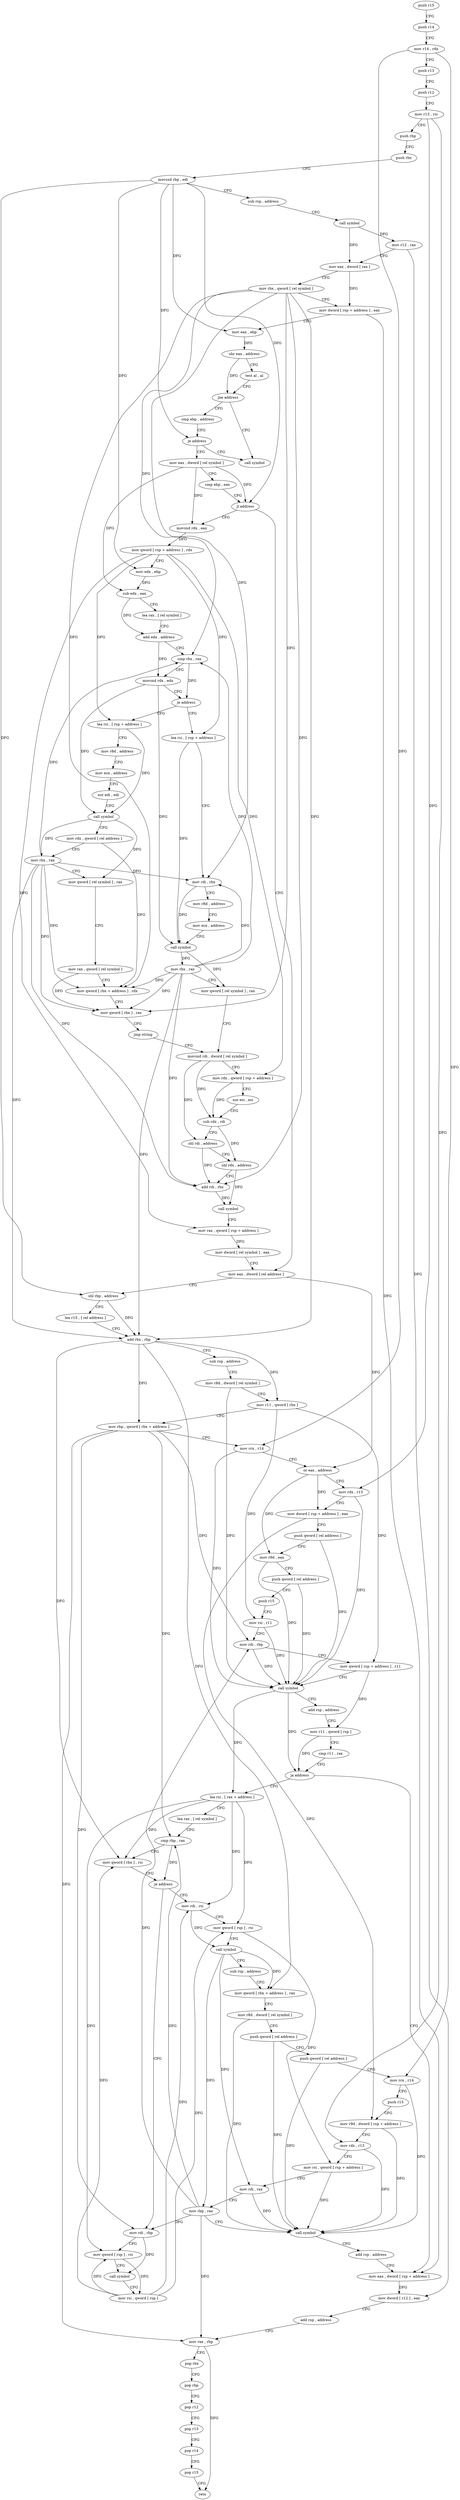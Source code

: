 digraph "func" {
"4230816" [label = "push r15" ]
"4230818" [label = "push r14" ]
"4230820" [label = "mov r14 , rdx" ]
"4230823" [label = "push r13" ]
"4230825" [label = "push r12" ]
"4230827" [label = "mov r13 , rsi" ]
"4230830" [label = "push rbp" ]
"4230831" [label = "push rbx" ]
"4230832" [label = "movsxd rbp , edi" ]
"4230835" [label = "sub rsp , address" ]
"4230839" [label = "call symbol" ]
"4230844" [label = "mov r12 , rax" ]
"4230847" [label = "mov eax , dword [ rax ]" ]
"4230849" [label = "mov rbx , qword [ rel symbol ]" ]
"4230856" [label = "mov dword [ rsp + address ] , eax" ]
"4230860" [label = "mov eax , ebp" ]
"4230862" [label = "shr eax , address" ]
"4230865" [label = "test al , al" ]
"4230867" [label = "jne address" ]
"4231299" [label = "call symbol" ]
"4230873" [label = "cmp ebp , address" ]
"4230879" [label = "je address" ]
"4230885" [label = "mov eax , dword [ rel symbol ]" ]
"4230891" [label = "cmp ebp , eax" ]
"4230893" [label = "jl address" ]
"4231007" [label = "mov eax , dword [ rel address ]" ]
"4230895" [label = "movsxd rdx , eax" ]
"4231013" [label = "shl rbp , address" ]
"4231017" [label = "lea r15 , [ rel address ]" ]
"4231024" [label = "add rbx , rbp" ]
"4231027" [label = "sub rsp , address" ]
"4231031" [label = "mov r8d , dword [ rel symbol ]" ]
"4231038" [label = "mov r11 , qword [ rbx ]" ]
"4231041" [label = "mov rbp , qword [ rbx + address ]" ]
"4231045" [label = "mov rcx , r14" ]
"4231048" [label = "or eax , address" ]
"4231051" [label = "mov rdx , r13" ]
"4231054" [label = "mov dword [ rsp + address ] , eax" ]
"4231058" [label = "push qword [ rel address ]" ]
"4231064" [label = "mov r9d , eax" ]
"4231067" [label = "push qword [ rel address ]" ]
"4231073" [label = "push r15" ]
"4231075" [label = "mov rsi , r11" ]
"4231078" [label = "mov rdi , rbp" ]
"4231081" [label = "mov qword [ rsp + address ] , r11" ]
"4231086" [label = "call symbol" ]
"4231091" [label = "add rsp , address" ]
"4231095" [label = "mov r11 , qword [ rsp ]" ]
"4231099" [label = "cmp r11 , rax" ]
"4231102" [label = "ja address" ]
"4231211" [label = "mov eax , dword [ rsp + address ]" ]
"4231104" [label = "lea rsi , [ rax + address ]" ]
"4230898" [label = "mov qword [ rsp + address ] , rdx" ]
"4230903" [label = "mov edx , ebp" ]
"4230905" [label = "sub edx , eax" ]
"4230907" [label = "lea rax , [ rel symbol ]" ]
"4230914" [label = "add edx , address" ]
"4230917" [label = "cmp rbx , rax" ]
"4230920" [label = "movsxd rdx , edx" ]
"4230923" [label = "je address" ]
"4231240" [label = "lea rsi , [ rsp + address ]" ]
"4230929" [label = "lea rsi , [ rsp + address ]" ]
"4231215" [label = "mov dword [ r12 ] , eax" ]
"4231219" [label = "add rsp , address" ]
"4231223" [label = "mov rax , rbp" ]
"4231226" [label = "pop rbx" ]
"4231227" [label = "pop rbp" ]
"4231228" [label = "pop r12" ]
"4231230" [label = "pop r13" ]
"4231232" [label = "pop r14" ]
"4231234" [label = "pop r15" ]
"4231236" [label = "retn" ]
"4231108" [label = "lea rax , [ rel symbol ]" ]
"4231115" [label = "cmp rbp , rax" ]
"4231118" [label = "mov qword [ rbx ] , rsi" ]
"4231121" [label = "je address" ]
"4231139" [label = "mov rdi , rsi" ]
"4231123" [label = "mov rdi , rbp" ]
"4231245" [label = "mov r8d , address" ]
"4231251" [label = "mov ecx , address" ]
"4231256" [label = "xor edi , edi" ]
"4231258" [label = "call symbol" ]
"4231263" [label = "mov rdx , qword [ rel address ]" ]
"4231270" [label = "mov rbx , rax" ]
"4231273" [label = "mov qword [ rel symbol ] , rax" ]
"4231280" [label = "mov rax , qword [ rel symbol ]" ]
"4231287" [label = "mov qword [ rbx + address ] , rdx" ]
"4231291" [label = "mov qword [ rbx ] , rax" ]
"4231294" [label = "jmp string" ]
"4230963" [label = "movsxd rdi , dword [ rel symbol ]" ]
"4230934" [label = "mov rdi , rbx" ]
"4230937" [label = "mov r8d , address" ]
"4230943" [label = "mov ecx , address" ]
"4230948" [label = "call symbol" ]
"4230953" [label = "mov rbx , rax" ]
"4230956" [label = "mov qword [ rel symbol ] , rax" ]
"4231142" [label = "mov qword [ rsp ] , rsi" ]
"4231146" [label = "call symbol" ]
"4231151" [label = "sub rsp , address" ]
"4231155" [label = "mov qword [ rbx + address ] , rax" ]
"4231159" [label = "mov r8d , dword [ rel symbol ]" ]
"4231166" [label = "push qword [ rel address ]" ]
"4231172" [label = "push qword [ rel address ]" ]
"4231178" [label = "mov rcx , r14" ]
"4231181" [label = "push r15" ]
"4231183" [label = "mov r9d , dword [ rsp + address ]" ]
"4231188" [label = "mov rdx , r13" ]
"4231191" [label = "mov rsi , qword [ rsp + address ]" ]
"4231196" [label = "mov rdi , rax" ]
"4231199" [label = "mov rbp , rax" ]
"4231202" [label = "call symbol" ]
"4231207" [label = "add rsp , address" ]
"4231126" [label = "mov qword [ rsp ] , rsi" ]
"4231130" [label = "call symbol" ]
"4231135" [label = "mov rsi , qword [ rsp ]" ]
"4230970" [label = "mov rdx , qword [ rsp + address ]" ]
"4230975" [label = "xor esi , esi" ]
"4230977" [label = "sub rdx , rdi" ]
"4230980" [label = "shl rdi , address" ]
"4230984" [label = "shl rdx , address" ]
"4230988" [label = "add rdi , rbx" ]
"4230991" [label = "call symbol" ]
"4230996" [label = "mov rax , qword [ rsp + address ]" ]
"4231001" [label = "mov dword [ rel symbol ] , eax" ]
"4230816" -> "4230818" [ label = "CFG" ]
"4230818" -> "4230820" [ label = "CFG" ]
"4230820" -> "4230823" [ label = "CFG" ]
"4230820" -> "4231045" [ label = "DFG" ]
"4230820" -> "4231178" [ label = "DFG" ]
"4230823" -> "4230825" [ label = "CFG" ]
"4230825" -> "4230827" [ label = "CFG" ]
"4230827" -> "4230830" [ label = "CFG" ]
"4230827" -> "4231051" [ label = "DFG" ]
"4230827" -> "4231188" [ label = "DFG" ]
"4230830" -> "4230831" [ label = "CFG" ]
"4230831" -> "4230832" [ label = "CFG" ]
"4230832" -> "4230835" [ label = "CFG" ]
"4230832" -> "4230860" [ label = "DFG" ]
"4230832" -> "4230879" [ label = "DFG" ]
"4230832" -> "4230893" [ label = "DFG" ]
"4230832" -> "4231013" [ label = "DFG" ]
"4230832" -> "4230903" [ label = "DFG" ]
"4230835" -> "4230839" [ label = "CFG" ]
"4230839" -> "4230844" [ label = "DFG" ]
"4230839" -> "4230847" [ label = "DFG" ]
"4230844" -> "4230847" [ label = "CFG" ]
"4230844" -> "4231215" [ label = "DFG" ]
"4230847" -> "4230849" [ label = "CFG" ]
"4230847" -> "4230856" [ label = "DFG" ]
"4230849" -> "4230856" [ label = "CFG" ]
"4230849" -> "4231024" [ label = "DFG" ]
"4230849" -> "4230917" [ label = "DFG" ]
"4230849" -> "4231287" [ label = "DFG" ]
"4230849" -> "4231291" [ label = "DFG" ]
"4230849" -> "4230934" [ label = "DFG" ]
"4230849" -> "4230988" [ label = "DFG" ]
"4230856" -> "4230860" [ label = "CFG" ]
"4230856" -> "4231211" [ label = "DFG" ]
"4230860" -> "4230862" [ label = "DFG" ]
"4230862" -> "4230865" [ label = "CFG" ]
"4230862" -> "4230867" [ label = "DFG" ]
"4230865" -> "4230867" [ label = "CFG" ]
"4230867" -> "4231299" [ label = "CFG" ]
"4230867" -> "4230873" [ label = "CFG" ]
"4230873" -> "4230879" [ label = "CFG" ]
"4230879" -> "4231299" [ label = "CFG" ]
"4230879" -> "4230885" [ label = "CFG" ]
"4230885" -> "4230891" [ label = "CFG" ]
"4230885" -> "4230893" [ label = "DFG" ]
"4230885" -> "4230895" [ label = "DFG" ]
"4230885" -> "4230905" [ label = "DFG" ]
"4230891" -> "4230893" [ label = "CFG" ]
"4230893" -> "4231007" [ label = "CFG" ]
"4230893" -> "4230895" [ label = "CFG" ]
"4231007" -> "4231013" [ label = "CFG" ]
"4231007" -> "4231048" [ label = "DFG" ]
"4230895" -> "4230898" [ label = "DFG" ]
"4231013" -> "4231017" [ label = "CFG" ]
"4231013" -> "4231024" [ label = "DFG" ]
"4231017" -> "4231024" [ label = "CFG" ]
"4231024" -> "4231027" [ label = "CFG" ]
"4231024" -> "4231038" [ label = "DFG" ]
"4231024" -> "4231041" [ label = "DFG" ]
"4231024" -> "4231118" [ label = "DFG" ]
"4231024" -> "4231155" [ label = "DFG" ]
"4231027" -> "4231031" [ label = "CFG" ]
"4231031" -> "4231038" [ label = "CFG" ]
"4231031" -> "4231086" [ label = "DFG" ]
"4231038" -> "4231041" [ label = "CFG" ]
"4231038" -> "4231075" [ label = "DFG" ]
"4231038" -> "4231081" [ label = "DFG" ]
"4231041" -> "4231045" [ label = "CFG" ]
"4231041" -> "4231078" [ label = "DFG" ]
"4231041" -> "4231223" [ label = "DFG" ]
"4231041" -> "4231115" [ label = "DFG" ]
"4231041" -> "4231123" [ label = "DFG" ]
"4231045" -> "4231048" [ label = "CFG" ]
"4231045" -> "4231086" [ label = "DFG" ]
"4231048" -> "4231051" [ label = "CFG" ]
"4231048" -> "4231054" [ label = "DFG" ]
"4231048" -> "4231064" [ label = "DFG" ]
"4231051" -> "4231054" [ label = "CFG" ]
"4231051" -> "4231086" [ label = "DFG" ]
"4231054" -> "4231058" [ label = "CFG" ]
"4231054" -> "4231183" [ label = "DFG" ]
"4231058" -> "4231064" [ label = "CFG" ]
"4231058" -> "4231086" [ label = "DFG" ]
"4231064" -> "4231067" [ label = "CFG" ]
"4231064" -> "4231086" [ label = "DFG" ]
"4231067" -> "4231073" [ label = "CFG" ]
"4231067" -> "4231086" [ label = "DFG" ]
"4231073" -> "4231075" [ label = "CFG" ]
"4231075" -> "4231078" [ label = "CFG" ]
"4231075" -> "4231086" [ label = "DFG" ]
"4231078" -> "4231081" [ label = "CFG" ]
"4231078" -> "4231086" [ label = "DFG" ]
"4231081" -> "4231086" [ label = "CFG" ]
"4231081" -> "4231095" [ label = "DFG" ]
"4231086" -> "4231091" [ label = "CFG" ]
"4231086" -> "4231102" [ label = "DFG" ]
"4231086" -> "4231104" [ label = "DFG" ]
"4231091" -> "4231095" [ label = "CFG" ]
"4231095" -> "4231099" [ label = "CFG" ]
"4231095" -> "4231102" [ label = "DFG" ]
"4231099" -> "4231102" [ label = "CFG" ]
"4231102" -> "4231211" [ label = "CFG" ]
"4231102" -> "4231104" [ label = "CFG" ]
"4231211" -> "4231215" [ label = "DFG" ]
"4231104" -> "4231108" [ label = "CFG" ]
"4231104" -> "4231118" [ label = "DFG" ]
"4231104" -> "4231139" [ label = "DFG" ]
"4231104" -> "4231142" [ label = "DFG" ]
"4231104" -> "4231126" [ label = "DFG" ]
"4230898" -> "4230903" [ label = "CFG" ]
"4230898" -> "4230970" [ label = "DFG" ]
"4230898" -> "4230996" [ label = "DFG" ]
"4230898" -> "4231240" [ label = "DFG" ]
"4230898" -> "4230929" [ label = "DFG" ]
"4230903" -> "4230905" [ label = "DFG" ]
"4230905" -> "4230907" [ label = "CFG" ]
"4230905" -> "4230914" [ label = "DFG" ]
"4230907" -> "4230914" [ label = "CFG" ]
"4230914" -> "4230917" [ label = "CFG" ]
"4230914" -> "4230920" [ label = "DFG" ]
"4230917" -> "4230920" [ label = "CFG" ]
"4230917" -> "4230923" [ label = "DFG" ]
"4230920" -> "4230923" [ label = "CFG" ]
"4230920" -> "4231258" [ label = "DFG" ]
"4230920" -> "4230948" [ label = "DFG" ]
"4230923" -> "4231240" [ label = "CFG" ]
"4230923" -> "4230929" [ label = "CFG" ]
"4231240" -> "4231245" [ label = "CFG" ]
"4231240" -> "4231258" [ label = "DFG" ]
"4230929" -> "4230934" [ label = "CFG" ]
"4230929" -> "4230948" [ label = "DFG" ]
"4231215" -> "4231219" [ label = "CFG" ]
"4231219" -> "4231223" [ label = "CFG" ]
"4231223" -> "4231226" [ label = "CFG" ]
"4231223" -> "4231236" [ label = "DFG" ]
"4231226" -> "4231227" [ label = "CFG" ]
"4231227" -> "4231228" [ label = "CFG" ]
"4231228" -> "4231230" [ label = "CFG" ]
"4231230" -> "4231232" [ label = "CFG" ]
"4231232" -> "4231234" [ label = "CFG" ]
"4231234" -> "4231236" [ label = "CFG" ]
"4231108" -> "4231115" [ label = "CFG" ]
"4231115" -> "4231118" [ label = "CFG" ]
"4231115" -> "4231121" [ label = "DFG" ]
"4231118" -> "4231121" [ label = "CFG" ]
"4231121" -> "4231139" [ label = "CFG" ]
"4231121" -> "4231123" [ label = "CFG" ]
"4231139" -> "4231142" [ label = "CFG" ]
"4231139" -> "4231146" [ label = "DFG" ]
"4231123" -> "4231126" [ label = "CFG" ]
"4231123" -> "4231130" [ label = "DFG" ]
"4231245" -> "4231251" [ label = "CFG" ]
"4231251" -> "4231256" [ label = "CFG" ]
"4231256" -> "4231258" [ label = "CFG" ]
"4231258" -> "4231263" [ label = "CFG" ]
"4231258" -> "4231270" [ label = "DFG" ]
"4231258" -> "4231273" [ label = "DFG" ]
"4231263" -> "4231270" [ label = "CFG" ]
"4231263" -> "4231287" [ label = "DFG" ]
"4231270" -> "4231273" [ label = "CFG" ]
"4231270" -> "4230917" [ label = "DFG" ]
"4231270" -> "4231024" [ label = "DFG" ]
"4231270" -> "4231287" [ label = "DFG" ]
"4231270" -> "4231291" [ label = "DFG" ]
"4231270" -> "4230934" [ label = "DFG" ]
"4231270" -> "4230988" [ label = "DFG" ]
"4231273" -> "4231280" [ label = "CFG" ]
"4231280" -> "4231287" [ label = "CFG" ]
"4231280" -> "4231291" [ label = "DFG" ]
"4231287" -> "4231291" [ label = "CFG" ]
"4231291" -> "4231294" [ label = "CFG" ]
"4231294" -> "4230963" [ label = "CFG" ]
"4230963" -> "4230970" [ label = "CFG" ]
"4230963" -> "4230977" [ label = "DFG" ]
"4230963" -> "4230980" [ label = "DFG" ]
"4230934" -> "4230937" [ label = "CFG" ]
"4230934" -> "4230948" [ label = "DFG" ]
"4230937" -> "4230943" [ label = "CFG" ]
"4230943" -> "4230948" [ label = "CFG" ]
"4230948" -> "4230953" [ label = "DFG" ]
"4230948" -> "4230956" [ label = "DFG" ]
"4230953" -> "4230956" [ label = "CFG" ]
"4230953" -> "4230917" [ label = "DFG" ]
"4230953" -> "4230934" [ label = "DFG" ]
"4230953" -> "4231024" [ label = "DFG" ]
"4230953" -> "4231287" [ label = "DFG" ]
"4230953" -> "4231291" [ label = "DFG" ]
"4230953" -> "4230988" [ label = "DFG" ]
"4230956" -> "4230963" [ label = "CFG" ]
"4231142" -> "4231146" [ label = "CFG" ]
"4231142" -> "4231191" [ label = "DFG" ]
"4231146" -> "4231151" [ label = "CFG" ]
"4231146" -> "4231155" [ label = "DFG" ]
"4231146" -> "4231196" [ label = "DFG" ]
"4231146" -> "4231199" [ label = "DFG" ]
"4231151" -> "4231155" [ label = "CFG" ]
"4231155" -> "4231159" [ label = "CFG" ]
"4231159" -> "4231166" [ label = "CFG" ]
"4231159" -> "4231202" [ label = "DFG" ]
"4231166" -> "4231172" [ label = "CFG" ]
"4231166" -> "4231202" [ label = "DFG" ]
"4231172" -> "4231178" [ label = "CFG" ]
"4231172" -> "4231202" [ label = "DFG" ]
"4231178" -> "4231181" [ label = "CFG" ]
"4231178" -> "4231202" [ label = "DFG" ]
"4231181" -> "4231183" [ label = "CFG" ]
"4231183" -> "4231188" [ label = "CFG" ]
"4231183" -> "4231202" [ label = "DFG" ]
"4231188" -> "4231191" [ label = "CFG" ]
"4231188" -> "4231202" [ label = "DFG" ]
"4231191" -> "4231196" [ label = "CFG" ]
"4231191" -> "4231202" [ label = "DFG" ]
"4231196" -> "4231199" [ label = "CFG" ]
"4231196" -> "4231202" [ label = "DFG" ]
"4231199" -> "4231202" [ label = "CFG" ]
"4231199" -> "4231078" [ label = "DFG" ]
"4231199" -> "4231223" [ label = "DFG" ]
"4231199" -> "4231115" [ label = "DFG" ]
"4231199" -> "4231123" [ label = "DFG" ]
"4231202" -> "4231207" [ label = "CFG" ]
"4231207" -> "4231211" [ label = "CFG" ]
"4231126" -> "4231130" [ label = "CFG" ]
"4231126" -> "4231135" [ label = "DFG" ]
"4231130" -> "4231135" [ label = "CFG" ]
"4231135" -> "4231139" [ label = "DFG" ]
"4231135" -> "4231118" [ label = "DFG" ]
"4231135" -> "4231142" [ label = "DFG" ]
"4231135" -> "4231126" [ label = "DFG" ]
"4230970" -> "4230975" [ label = "CFG" ]
"4230970" -> "4230977" [ label = "DFG" ]
"4230975" -> "4230977" [ label = "CFG" ]
"4230977" -> "4230980" [ label = "CFG" ]
"4230977" -> "4230984" [ label = "DFG" ]
"4230980" -> "4230984" [ label = "CFG" ]
"4230980" -> "4230988" [ label = "DFG" ]
"4230984" -> "4230988" [ label = "CFG" ]
"4230984" -> "4230991" [ label = "DFG" ]
"4230988" -> "4230991" [ label = "DFG" ]
"4230991" -> "4230996" [ label = "CFG" ]
"4230996" -> "4231001" [ label = "DFG" ]
"4231001" -> "4231007" [ label = "CFG" ]
}
